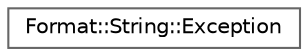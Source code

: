 digraph "Graphical Class Hierarchy"
{
 // LATEX_PDF_SIZE
  bgcolor="transparent";
  edge [fontname=Helvetica,fontsize=10,labelfontname=Helvetica,labelfontsize=10];
  node [fontname=Helvetica,fontsize=10,shape=box,height=0.2,width=0.4];
  rankdir="LR";
  Node0 [label="Format::String::Exception",height=0.2,width=0.4,color="grey40", fillcolor="white", style="filled",URL="$d9/d57/structFormat_1_1String_1_1Exception.html",tooltip=" "];
}
